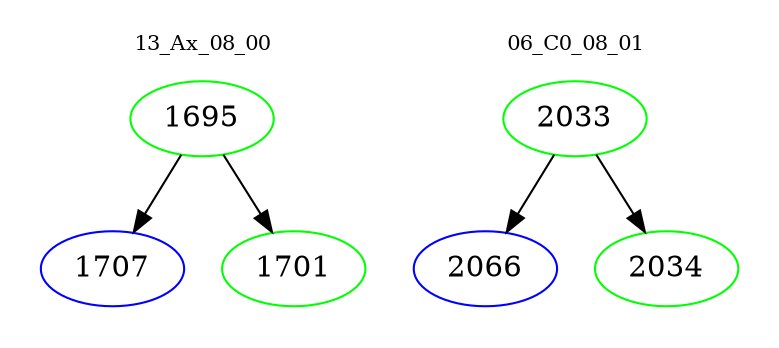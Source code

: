 digraph{
subgraph cluster_0 {
color = white
label = "13_Ax_08_00";
fontsize=10;
T0_1695 [label="1695", color="green"]
T0_1695 -> T0_1707 [color="black"]
T0_1707 [label="1707", color="blue"]
T0_1695 -> T0_1701 [color="black"]
T0_1701 [label="1701", color="green"]
}
subgraph cluster_1 {
color = white
label = "06_C0_08_01";
fontsize=10;
T1_2033 [label="2033", color="green"]
T1_2033 -> T1_2066 [color="black"]
T1_2066 [label="2066", color="blue"]
T1_2033 -> T1_2034 [color="black"]
T1_2034 [label="2034", color="green"]
}
}
